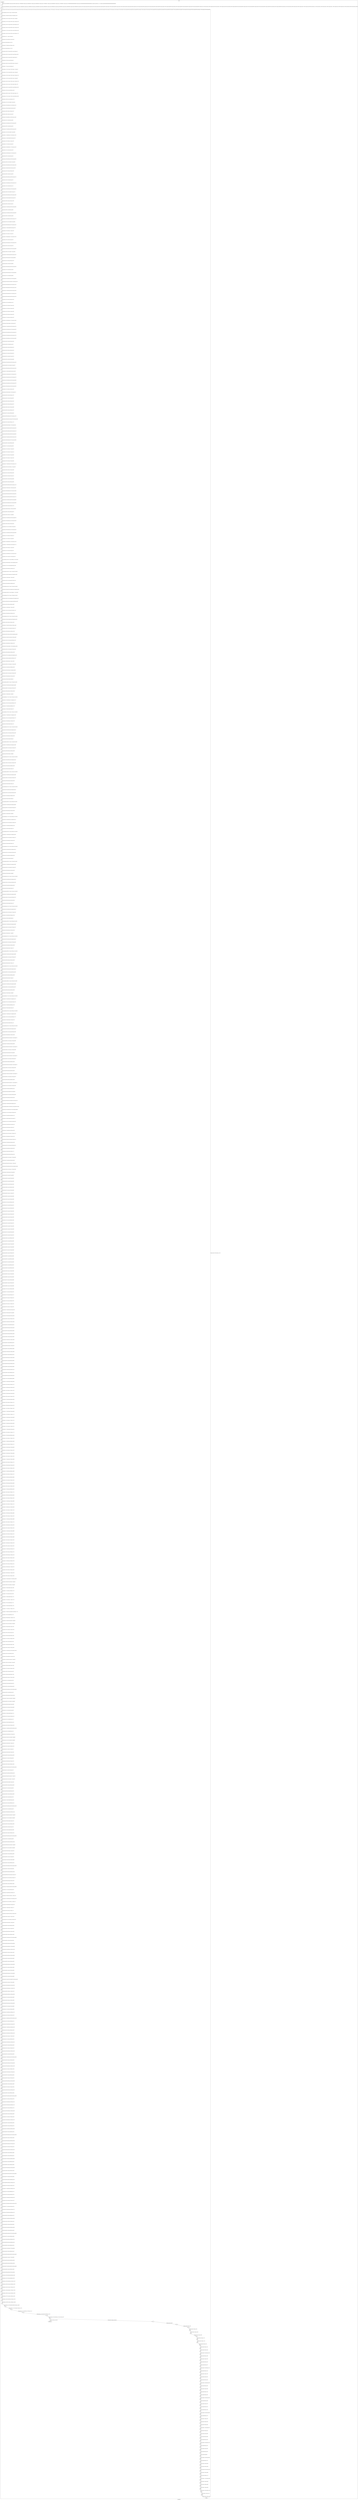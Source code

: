 digraph G {
label="Btor2XCFA";
subgraph cluster_0 {
label="main";
main_init[];
l1[];
l3[];
l4[];
l5[];
l6[];
l7[];
l8[];
l9[];
l10[];
l11[];
l12[];
l13[];
l14[];
l15[];
l16[];
l17[];
l18[];
l19[];
l20[];
l21[];
l22[];
l23[];
l24[];
l25[];
l26[];
l27[];
l28[];
l29[];
l30[];
l31[];
l32[];
l33[];
l34[];
l35[];
l36[];
l37[];
l38[];
l39[];
l40[];
l41[];
l42[];
l43[];
l44[];
l45[];
l46[];
l47[];
l48[];
l49[];
l50[];
l51[];
l52[];
l53[];
l54[];
l55[];
l56[];
l57[];
l58[];
l59[];
l60[];
l61[];
l62[];
l63[];
l64[];
l65[];
l66[];
l67[];
l68[];
l69[];
l70[];
l71[];
l72[];
l73[];
l74[];
l75[];
l76[];
l77[];
l78[];
l79[];
l80[];
l81[];
l82[];
l83[];
l84[];
l85[];
l86[];
l87[];
l88[];
l89[];
l90[];
l91[];
l92[];
l93[];
l94[];
l95[];
l96[];
l97[];
l98[];
l99[];
l100[];
l101[];
l102[];
l103[];
l104[];
l105[];
l106[];
l107[];
l108[];
l109[];
l110[];
l111[];
l112[];
l113[];
l114[];
l115[];
l116[];
l117[];
l118[];
l119[];
l120[];
l121[];
l122[];
l123[];
l124[];
l125[];
l126[];
l127[];
l128[];
l129[];
l130[];
l131[];
l132[];
l133[];
l134[];
l135[];
l136[];
l137[];
l138[];
l139[];
l140[];
l141[];
l142[];
l143[];
l144[];
l145[];
l146[];
l147[];
l148[];
l149[];
l150[];
l151[];
l152[];
l153[];
l154[];
l155[];
l156[];
l157[];
l158[];
l159[];
l160[];
l161[];
l162[];
l163[];
l164[];
l165[];
l166[];
l167[];
l168[];
l169[];
l170[];
l171[];
l172[];
l173[];
l174[];
l175[];
l176[];
l177[];
l178[];
l179[];
l180[];
l181[];
l182[];
l183[];
l184[];
l185[];
l186[];
l187[];
l188[];
l189[];
l190[];
l191[];
l192[];
l193[];
l194[];
l195[];
l196[];
l197[];
l198[];
l199[];
l200[];
l201[];
l202[];
l203[];
l204[];
l205[];
l206[];
l207[];
l208[];
l209[];
l210[];
l211[];
l212[];
l213[];
l214[];
l215[];
l216[];
l217[];
l218[];
l219[];
l220[];
l221[];
l222[];
l223[];
l224[];
l225[];
l226[];
l227[];
l228[];
l229[];
l230[];
l231[];
l232[];
l233[];
l234[];
l235[];
l236[];
l237[];
l238[];
l239[];
l240[];
l241[];
l242[];
l243[];
l244[];
l245[];
l246[];
l247[];
l248[];
l249[];
l250[];
l251[];
l252[];
l253[];
l254[];
l255[];
l256[];
l257[];
l258[];
l259[];
l260[];
l261[];
l262[];
l263[];
l264[];
l265[];
l266[];
l267[];
l268[];
l269[];
l270[];
l271[];
l272[];
l273[];
l274[];
l275[];
l276[];
l277[];
l278[];
l279[];
l280[];
l281[];
l282[];
l283[];
l284[];
l285[];
l286[];
l287[];
l288[];
l289[];
l290[];
l291[];
l292[];
l293[];
l294[];
l295[];
l296[];
l297[];
l298[];
l299[];
l300[];
l301[];
l302[];
l303[];
l304[];
l305[];
l306[];
l307[];
l308[];
l309[];
l310[];
l311[];
l312[];
l313[];
l314[];
l315[];
l316[];
l317[];
l318[];
l319[];
l320[];
l321[];
l322[];
l323[];
l324[];
l325[];
l326[];
l327[];
l328[];
l329[];
l330[];
l331[];
l332[];
l333[];
l334[];
l335[];
l336[];
l337[];
l338[];
l339[];
l340[];
l341[];
l342[];
l343[];
l344[];
l345[];
l346[];
l347[];
l348[];
l349[];
l350[];
l351[];
l352[];
l353[];
l354[];
l355[];
l356[];
l357[];
l358[];
l359[];
l360[];
l361[];
l362[];
l363[];
l364[];
l365[];
l366[];
l367[];
l368[];
l369[];
l370[];
l371[];
l372[];
l373[];
l374[];
l375[];
l376[];
l377[];
l378[];
l379[];
l380[];
l381[];
l382[];
l383[];
l384[];
l385[];
l386[];
l387[];
l388[];
l389[];
l390[];
l391[];
l392[];
l393[];
l394[];
l395[];
l396[];
l397[];
l398[];
l399[];
l400[];
l401[];
l402[];
l403[];
l404[];
l405[];
l406[];
l407[];
l408[];
l409[];
l410[];
l411[];
l412[];
l413[];
l414[];
l415[];
l416[];
l417[];
l418[];
l419[];
l420[];
l421[];
l422[];
l423[];
l424[];
l425[];
l426[];
l427[];
l428[];
l429[];
l430[];
l431[];
l432[];
l433[];
l434[];
l435[];
l436[];
l437[];
l438[];
l439[];
l440[];
l441[];
l442[];
l443[];
l444[];
l445[];
l446[];
l447[];
l448[];
l449[];
l450[];
l451[];
l452[];
l453[];
l454[];
l455[];
l456[];
l457[];
l458[];
l459[];
l460[];
l461[];
l462[];
l463[];
l464[];
l465[];
l466[];
l467[];
l468[];
l469[];
l470[];
l471[];
l472[];
l473[];
l474[];
l475[];
l476[];
l477[];
l478[];
l479[];
l480[];
l481[];
l482[];
l483[];
l484[];
l485[];
l486[];
l487[];
l488[];
l489[];
l490[];
l491[];
l492[];
l493[];
l494[];
l495[];
l496[];
l497[];
l498[];
l499[];
l500[];
l501[];
l502[];
l503[];
l504[];
l505[];
l506[];
l507[];
l508[];
l509[];
l510[];
l511[];
l512[];
l513[];
l514[];
l515[];
l516[];
l517[];
l518[];
l519[];
l520[];
l521[];
l522[];
l523[];
l524[];
l525[];
l526[];
l527[];
l528[];
l529[];
l530[];
l531[];
l532[];
l533[];
l534[];
l535[];
l536[];
l537[];
l538[];
l539[];
l540[];
l541[];
l542[];
l543[];
l544[];
l545[];
l546[];
l547[];
l548[];
l549[];
l550[];
l551[];
l552[];
l553[];
l554[];
l555[];
l556[];
l557[];
l558[];
l559[];
l560[];
l561[];
l562[];
l563[];
l564[];
l565[];
l566[];
l567[];
l568[];
l569[];
l570[];
l571[];
l572[];
l573[];
l574[];
l575[];
l576[];
l577[];
l578[];
l579[];
l580[];
l581[];
l582[];
l583[];
l584[];
l585[];
l586[];
l587[];
l588[];
l589[];
l590[];
l591[];
l592[];
l593[];
l594[];
l595[];
l596[];
l597[];
l598[];
l599[];
l600[];
l601[];
l602[];
l603[];
l604[];
l605[];
l606[];
l607[];
l608[];
l609[];
l610[];
l611[];
l612[];
l613[];
l614[];
l615[];
l616[];
l617[];
l618[];
l619[];
l620[];
l621[];
l622[];
l623[];
l624[];
l625[];
l626[];
l627[];
l628[];
l629[];
l630[];
l631[];
l632[];
l633[];
l634[];
l635[];
l636[];
l637[];
l638[];
l639[];
l640[];
l641[];
l642[];
l643[];
l644[];
l645[];
l646[];
l647[];
l648[];
l649[];
l650[];
l651[];
l652[];
l653[];
l654[];
l655[];
l656[];
l657[];
l658[];
l659[];
l660[];
l661[];
l662[];
l663[];
l664[];
l665[];
l666[];
l667[];
l668[];
l669[];
l670[];
l671[];
l672[];
l673[];
l674[];
l675[];
l676[];
l677[];
l678[];
l679[];
l680[];
l681[];
l682[];
l683[];
l684[];
l685[];
l686[];
l687[];
l688[];
l689[];
l690[];
l691[];
l692[];
l693[];
l694[];
l695[];
l696[];
l697[];
l698[];
l699[];
l700[];
l701[];
l702[];
l703[];
l704[];
l705[];
l706[];
l707[];
l708[];
l709[];
l710[];
l711[];
l712[];
l713[];
l714[];
l715[];
l716[];
l717[];
l718[];
l719[];
l720[];
l721[];
l722[];
l723[];
l724[];
l725[];
l726[];
l727[];
l728[];
l729[];
l730[];
l731[];
l732[];
l733[];
l734[];
l735[];
l736[];
l737[];
l738[];
l739[];
l740[];
l741[];
l742[];
l743[];
l744[];
l745[];
l746[];
l747[];
l748[];
l749[];
l750[];
l751[];
l752[];
l753[];
l754[];
l755[];
l756[];
l757[];
l758[];
l759[];
l760[];
l761[];
l762[];
l763[];
l764[];
l765[];
l766[];
l767[];
l768[];
l769[];
l770[];
l771[];
l772[];
l773[];
l774[];
l775[];
l776[];
main_error[];
l777[];
l778[];
l779[];
l780[];
l781[];
l782[];
l783[];
l784[];
l785[];
l786[];
l787[];
l788[];
l789[];
l790[];
l791[];
l792[];
l793[];
l794[];
l795[];
l796[];
l797[];
l798[];
l799[];
l800[];
l801[];
l802[];
l803[];
l804[];
l805[];
l806[];
l807[];
l808[];
l809[];
l810[];
l811[];
l812[];
l813[];
l814[];
l815[];
l816[];
l817[];
l818[];
l819[];
l820[];
l821[];
l822[];
l823[];
l824[];
l825[];
l826[];
l827[];
l828[];
l829[];
l830[];
l831[];
l832[];
l833[];
l834[];
l835[];
l836[];
main_init -> l1 [label="[(assign const_5 #b00000000),(assign const_26 #b0),(assign const_127 #b00000000),(assign const_133 #b00000101),(assign const_135 #b00000100),(assign const_137 #b00000011),(assign const_139 #b00000010),(assign const_141 #b00000001),(assign const_151 #b000000000000000000000000),(assign const_153 #b00000000000000000000000000000001),(assign const_166 #b11111111),(assign const_608 #b00000000000000000000000000000000)] "];
l3 -> l4 [label="[(havoc input_132),(havoc input_134),(havoc input_136),(havoc input_138),(havoc input_140),(havoc input_142),(havoc input_150),(havoc input_156),(havoc input_162),(havoc input_165),(havoc input_170),(havoc input_174),(havoc input_178),(havoc input_190),(havoc input_194),(havoc input_199),(havoc input_203),(havoc input_209),(havoc input_213),(havoc input_218),(havoc input_222),(havoc input_228),(havoc input_232),(havoc input_237),(havoc input_241),(havoc input_247),(havoc input_251),(havoc input_256),(havoc input_260),(havoc input_266),(havoc input_270),(havoc input_275),(havoc input_279),(havoc input_285),(havoc input_289),(havoc input_294),(havoc input_298),(havoc input_337),(havoc input_395),(havoc input_397),(havoc input_402),(havoc input_404),(havoc input_409),(havoc input_411),(havoc input_415),(havoc input_418)] "];
l4 -> l5 [label="[(assign comparison_128 (ite (= const_127 state_6) #b1 #b0))] "];
l5 -> l6 [label="[(assign binary_129 (bvand (bvnot state_125) comparison_128))] "];
l6 -> l7 [label="[(assign ternary_143 (ite (= input_142 #b1) const_127 state_8))] "];
l7 -> l8 [label="[(assign ternary_144 (ite (= input_140 #b1) const_141 ternary_143))] "];
l8 -> l9 [label="[(assign ternary_145 (ite (= input_138 #b1) const_139 ternary_144))] "];
l9 -> l10 [label="[(assign ternary_146 (ite (= input_136 #b1) const_137 ternary_145))] "];
l10 -> l11 [label="[(assign ternary_147 (ite (= input_134 #b1) const_135 ternary_146))] "];
l11 -> l12 [label="[(assign ternary_148 (ite (= input_132 #b1) const_133 ternary_147))] "];
l12 -> l13 [label="[(assign binary_152 (++ const_151 state_10))] "];
l13 -> l14 [label="[(assign binary_154 (bvsub binary_152 const_153))] "];
l14 -> l15 [label="[(assign slice_155 (extract binary_154 0 8))] "];
l15 -> l16 [label="[(assign binary_157 (bvadd const_153 binary_152))] "];
l16 -> l17 [label="[(assign slice_158 (extract binary_157 0 8))] "];
l17 -> l18 [label="[(assign ternary_159 (ite (= input_156 #b1) slice_158 state_10))] "];
l18 -> l19 [label="[(assign ternary_160 (ite (= input_150 #b1) slice_155 ternary_159))] "];
l19 -> l20 [label="[(assign ternary_163 (ite (= input_162 #b1) state_8 state_12))] "];
l20 -> l21 [label="[(assign binary_167 (bvxor const_166 state_22))] "];
l21 -> l22 [label="[(assign ternary_168 (ite (= input_165 #b1) binary_167 state_14))] "];
l22 -> l23 [label="[(assign binary_171 (bvxor const_166 state_24))] "];
l23 -> l24 [label="[(assign ternary_172 (ite (= input_170 #b1) binary_171 state_16))] "];
l24 -> l25 [label="[(assign ternary_175 (ite (= input_165 #b1) const_141 state_18))] "];
l25 -> l26 [label="[(assign ternary_176 (ite (= input_174 #b1) const_127 ternary_175))] "];
l26 -> l27 [label="[(assign ternary_179 (ite (= input_150 #b1) const_141 state_20))] "];
l27 -> l28 [label="[(assign ternary_180 (ite (= input_178 #b1) const_127 ternary_179))] "];
l28 -> l29 [label="[(assign ternary_182 (ite (= input_178 #b1) state_12 binary_167))] "];
l29 -> l30 [label="[(assign ternary_183 (ite (= input_165 #b1) const_166 ternary_182))] "];
l30 -> l31 [label="[(assign binary_184 (bvxor const_166 ternary_183))] "];
l31 -> l32 [label="[(assign ternary_186 (ite (= input_174 #b1) state_14 binary_171))] "];
l32 -> l33 [label="[(assign ternary_187 (ite (= input_170 #b1) const_166 ternary_186))] "];
l33 -> l34 [label="[(assign binary_188 (bvxor const_166 ternary_187))] "];
l34 -> l35 [label="[(assign binary_191 (bvor (bvnot state_27) input_190))] "];
l35 -> l36 [label="[(assign binary_192 (bvand binary_191 (bvnot input_142)))] "];
l36 -> l37 [label="[(assign binary_195 (bvand state_29 (bvnot input_194)))] "];
l37 -> l38 [label="[(assign binary_196 (bvor binary_195 input_142))] "];
l38 -> l39 [label="[(assign binary_198 (bvor state_31 input_194))] "];
l39 -> l40 [label="[(assign binary_200 (bvand binary_198 (bvnot input_199)))] "];
l40 -> l41 [label="[(assign binary_202 (bvor state_33 input_199))] "];
l41 -> l42 [label="[(assign binary_204 (bvand binary_202 (bvnot input_203)))] "];
l42 -> l43 [label="[(assign binary_206 (bvor state_35 input_203))] "];
l43 -> l44 [label="[(assign binary_207 (bvand binary_206 (bvnot input_190)))] "];
l44 -> l45 [label="[(assign binary_210 (bvor (bvnot state_37) input_209))] "];
l45 -> l46 [label="[(assign binary_211 (bvand binary_210 (bvnot input_140)))] "];
l46 -> l47 [label="[(assign binary_214 (bvand state_39 (bvnot input_213)))] "];
l47 -> l48 [label="[(assign binary_215 (bvor binary_214 input_140))] "];
l48 -> l49 [label="[(assign binary_217 (bvor state_41 input_213))] "];
l49 -> l50 [label="[(assign binary_219 (bvand binary_217 (bvnot input_218)))] "];
l50 -> l51 [label="[(assign binary_221 (bvor state_43 input_218))] "];
l51 -> l52 [label="[(assign binary_223 (bvand binary_221 (bvnot input_222)))] "];
l52 -> l53 [label="[(assign binary_225 (bvor state_45 input_222))] "];
l53 -> l54 [label="[(assign binary_226 (bvand binary_225 (bvnot input_209)))] "];
l54 -> l55 [label="[(assign binary_229 (bvor (bvnot state_47) input_228))] "];
l55 -> l56 [label="[(assign binary_230 (bvand binary_229 (bvnot input_138)))] "];
l56 -> l57 [label="[(assign binary_233 (bvand state_49 (bvnot input_232)))] "];
l57 -> l58 [label="[(assign binary_234 (bvor binary_233 input_138))] "];
l58 -> l59 [label="[(assign binary_236 (bvor state_51 input_232))] "];
l59 -> l60 [label="[(assign binary_238 (bvand binary_236 (bvnot input_237)))] "];
l60 -> l61 [label="[(assign binary_240 (bvor state_53 input_237))] "];
l61 -> l62 [label="[(assign binary_242 (bvand binary_240 (bvnot input_241)))] "];
l62 -> l63 [label="[(assign binary_244 (bvor state_55 input_241))] "];
l63 -> l64 [label="[(assign binary_245 (bvand binary_244 (bvnot input_228)))] "];
l64 -> l65 [label="[(assign binary_248 (bvor (bvnot state_57) input_247))] "];
l65 -> l66 [label="[(assign binary_249 (bvand binary_248 (bvnot input_136)))] "];
l66 -> l67 [label="[(assign binary_252 (bvand state_59 (bvnot input_251)))] "];
l67 -> l68 [label="[(assign binary_253 (bvor binary_252 input_136))] "];
l68 -> l69 [label="[(assign binary_255 (bvor state_61 input_251))] "];
l69 -> l70 [label="[(assign binary_257 (bvand binary_255 (bvnot input_256)))] "];
l70 -> l71 [label="[(assign binary_259 (bvor state_63 input_256))] "];
l71 -> l72 [label="[(assign binary_261 (bvand binary_259 (bvnot input_260)))] "];
l72 -> l73 [label="[(assign binary_263 (bvor state_65 input_260))] "];
l73 -> l74 [label="[(assign binary_264 (bvand binary_263 (bvnot input_247)))] "];
l74 -> l75 [label="[(assign binary_267 (bvor (bvnot state_67) input_266))] "];
l75 -> l76 [label="[(assign binary_268 (bvand binary_267 (bvnot input_134)))] "];
l76 -> l77 [label="[(assign binary_271 (bvand state_69 (bvnot input_270)))] "];
l77 -> l78 [label="[(assign binary_272 (bvor binary_271 input_134))] "];
l78 -> l79 [label="[(assign binary_274 (bvor state_71 input_270))] "];
l79 -> l80 [label="[(assign binary_276 (bvand binary_274 (bvnot input_275)))] "];
l80 -> l81 [label="[(assign binary_278 (bvor state_73 input_275))] "];
l81 -> l82 [label="[(assign binary_280 (bvand binary_278 (bvnot input_279)))] "];
l82 -> l83 [label="[(assign binary_282 (bvor state_75 input_279))] "];
l83 -> l84 [label="[(assign binary_283 (bvand binary_282 (bvnot input_266)))] "];
l84 -> l85 [label="[(assign binary_286 (bvor (bvnot state_77) input_285))] "];
l85 -> l86 [label="[(assign binary_287 (bvand binary_286 (bvnot input_132)))] "];
l86 -> l87 [label="[(assign binary_290 (bvand state_79 (bvnot input_289)))] "];
l87 -> l88 [label="[(assign binary_291 (bvor binary_290 input_132))] "];
l88 -> l89 [label="[(assign binary_293 (bvor state_81 input_289))] "];
l89 -> l90 [label="[(assign binary_295 (bvand binary_293 (bvnot input_294)))] "];
l90 -> l91 [label="[(assign binary_297 (bvor state_83 input_294))] "];
l91 -> l92 [label="[(assign binary_299 (bvand binary_297 (bvnot input_298)))] "];
l92 -> l93 [label="[(assign binary_301 (bvor state_85 input_298))] "];
l93 -> l94 [label="[(assign binary_302 (bvand binary_301 (bvnot input_285)))] "];
l94 -> l95 [label="[(assign binary_304 (bvand (bvnot state_87) (bvnot input_142)))] "];
l95 -> l96 [label="[(assign binary_305 (bvand binary_304 (bvnot input_140)))] "];
l96 -> l97 [label="[(assign binary_306 (bvand binary_305 (bvnot input_138)))] "];
l97 -> l98 [label="[(assign binary_307 (bvand binary_306 (bvnot input_136)))] "];
l98 -> l99 [label="[(assign binary_308 (bvand binary_307 (bvnot input_134)))] "];
l99 -> l100 [label="[(assign binary_309 (bvand binary_308 (bvnot input_132)))] "];
l100 -> l101 [label="[(assign binary_310 (bvor binary_309 input_162))] "];
l101 -> l102 [label="[(assign binary_312 (bvor state_89 input_142))] "];
l102 -> l103 [label="[(assign binary_313 (bvor binary_312 input_140))] "];
l103 -> l104 [label="[(assign binary_314 (bvor binary_313 input_138))] "];
l104 -> l105 [label="[(assign binary_315 (bvor binary_314 input_136))] "];
l105 -> l106 [label="[(assign binary_316 (bvor binary_315 input_134))] "];
l106 -> l107 [label="[(assign binary_317 (bvor binary_316 input_132))] "];
l107 -> l108 [label="[(assign binary_318 (bvand binary_317 (bvnot input_156)))] "];
l108 -> l109 [label="[(assign binary_320 (bvand state_91 (bvnot input_194)))] "];
l109 -> l110 [label="[(assign binary_321 (bvand binary_320 (bvnot input_213)))] "];
l110 -> l111 [label="[(assign binary_322 (bvand binary_321 (bvnot input_232)))] "];
l111 -> l112 [label="[(assign binary_323 (bvand binary_322 (bvnot input_251)))] "];
l112 -> l113 [label="[(assign binary_324 (bvand binary_323 (bvnot input_270)))] "];
l113 -> l114 [label="[(assign binary_325 (bvand binary_324 (bvnot input_289)))] "];
l114 -> l115 [label="[(assign binary_326 (bvor binary_325 input_156))] "];
l115 -> l116 [label="[(assign binary_328 (bvor state_93 input_194))] "];
l116 -> l117 [label="[(assign binary_329 (bvor binary_328 input_213))] "];
l117 -> l118 [label="[(assign binary_330 (bvor binary_329 input_232))] "];
l118 -> l119 [label="[(assign binary_331 (bvor binary_330 input_251))] "];
l119 -> l120 [label="[(assign binary_332 (bvor binary_331 input_270))] "];
l120 -> l121 [label="[(assign binary_333 (bvor binary_332 input_289))] "];
l121 -> l122 [label="[(assign binary_334 (bvand binary_333 (bvnot input_162)))] "];
l122 -> l123 [label="[(assign binary_338 (bvor (bvnot state_97) input_337))] "];
l123 -> l124 [label="[(assign binary_339 (bvand binary_338 (bvnot input_162)))] "];
l124 -> l125 [label="[(assign binary_341 (bvand state_99 (bvnot input_199)))] "];
l125 -> l126 [label="[(assign binary_342 (bvand binary_341 (bvnot input_218)))] "];
l126 -> l127 [label="[(assign binary_343 (bvand binary_342 (bvnot input_237)))] "];
l127 -> l128 [label="[(assign binary_344 (bvand binary_343 (bvnot input_256)))] "];
l128 -> l129 [label="[(assign binary_345 (bvand binary_344 (bvnot input_275)))] "];
l129 -> l130 [label="[(assign binary_346 (bvand binary_345 (bvnot input_294)))] "];
l130 -> l131 [label="[(assign binary_347 (bvor binary_346 input_162))] "];
l131 -> l132 [label="[(assign binary_349 (bvand state_101 (bvnot input_337)))] "];
l132 -> l133 [label="[(assign binary_350 (bvor binary_349 input_178))] "];
l133 -> l134 [label="[(assign binary_352 (bvor state_103 input_199))] "];
l134 -> l135 [label="[(assign binary_353 (bvor binary_352 input_218))] "];
l135 -> l136 [label="[(assign binary_354 (bvor binary_353 input_237))] "];
l136 -> l137 [label="[(assign binary_355 (bvor binary_354 input_256))] "];
l137 -> l138 [label="[(assign binary_356 (bvor binary_355 input_275))] "];
l138 -> l139 [label="[(assign binary_357 (bvor binary_356 input_294))] "];
l139 -> l140 [label="[(assign binary_358 (bvand binary_357 (bvnot input_178)))] "];
l140 -> l141 [label="[(assign binary_360 (bvand (bvnot state_105) (bvnot input_165)))] "];
l141 -> l142 [label="[(assign binary_361 (bvor binary_360 input_174))] "];
l142 -> l143 [label="[(assign binary_363 (bvand state_107 (bvnot input_203)))] "];
l143 -> l144 [label="[(assign binary_364 (bvand binary_363 (bvnot input_222)))] "];
l144 -> l145 [label="[(assign binary_365 (bvand binary_364 (bvnot input_241)))] "];
l145 -> l146 [label="[(assign binary_366 (bvand binary_365 (bvnot input_260)))] "];
l146 -> l147 [label="[(assign binary_367 (bvand binary_366 (bvnot input_279)))] "];
l147 -> l148 [label="[(assign binary_368 (bvand binary_367 (bvnot input_298)))] "];
l148 -> l149 [label="[(assign binary_369 (bvor binary_368 input_165))] "];
l149 -> l150 [label="[(assign binary_371 (bvor state_109 input_203))] "];
l150 -> l151 [label="[(assign binary_372 (bvor binary_371 input_222))] "];
l151 -> l152 [label="[(assign binary_373 (bvor binary_372 input_241))] "];
l152 -> l153 [label="[(assign binary_374 (bvor binary_373 input_260))] "];
l153 -> l154 [label="[(assign binary_375 (bvor binary_374 input_279))] "];
l154 -> l155 [label="[(assign binary_376 (bvor binary_375 input_298))] "];
l155 -> l156 [label="[(assign binary_377 (bvand binary_376 (bvnot input_174)))] "];
l156 -> l157 [label="[(assign binary_379 (bvor (bvnot state_111) input_190))] "];
l157 -> l158 [label="[(assign binary_380 (bvor binary_379 input_209))] "];
l158 -> l159 [label="[(assign binary_381 (bvor binary_380 input_228))] "];
l159 -> l160 [label="[(assign binary_382 (bvor binary_381 input_247))] "];
l160 -> l161 [label="[(assign binary_383 (bvor binary_382 input_266))] "];
l161 -> l162 [label="[(assign binary_384 (bvor binary_383 input_285))] "];
l162 -> l163 [label="[(assign binary_385 (bvand binary_384 (bvnot input_170)))] "];
l163 -> l164 [label="[(assign binary_387 (bvand state_113 (bvnot input_190)))] "];
l164 -> l165 [label="[(assign binary_388 (bvand binary_387 (bvnot input_209)))] "];
l165 -> l166 [label="[(assign binary_389 (bvand binary_388 (bvnot input_228)))] "];
l166 -> l167 [label="[(assign binary_390 (bvand binary_389 (bvnot input_247)))] "];
l167 -> l168 [label="[(assign binary_391 (bvand binary_390 (bvnot input_266)))] "];
l168 -> l169 [label="[(assign binary_392 (bvand binary_391 (bvnot input_285)))] "];
l169 -> l170 [label="[(assign binary_393 (bvor binary_392 input_170))] "];
l170 -> l171 [label="[(assign binary_396 (bvand state_115 (bvnot input_395)))] "];
l171 -> l172 [label="[(assign binary_398 (bvor binary_396 input_397))] "];
l172 -> l173 [label="[(assign binary_400 (bvor state_117 input_395))] "];
l173 -> l174 [label="[(assign binary_401 (bvand binary_400 (bvnot input_397)))] "];
l174 -> l175 [label="[(assign binary_403 (bvand binary_401 (bvnot input_402)))] "];
l175 -> l176 [label="[(assign binary_405 (bvor binary_403 input_404))] "];
l176 -> l177 [label="[(assign binary_407 (bvor (bvnot state_119) input_402))] "];
l177 -> l178 [label="[(assign binary_408 (bvand binary_407 (bvnot input_404)))] "];
l178 -> l179 [label="[(assign binary_410 (bvand binary_408 (bvnot input_409)))] "];
l179 -> l180 [label="[(assign binary_412 (bvor binary_410 input_411))] "];
l180 -> l181 [label="[(assign binary_414 (bvor state_121 input_409))] "];
l181 -> l182 [label="[(assign binary_416 (bvand binary_414 (bvnot input_415)))] "];
l182 -> l183 [label="[(assign binary_417 (bvand binary_416 (bvnot input_411)))] "];
l183 -> l184 [label="[(assign binary_419 (bvor binary_417 input_418))] "];
l184 -> l185 [label="[(assign binary_421 (bvor state_123 input_415))] "];
l185 -> l186 [label="[(assign binary_422 (bvand binary_421 (bvnot input_418)))] "];
l186 -> l187 [label="[(assign binary_424 (bvor state_101 (bvnot input_337)))] "];
l187 -> l188 [label="[(assign comparison_425 (ite (= const_166 binary_167) #b1 #b0))] "];
l188 -> l189 [label="[(assign binary_426 (bvand state_115 (bvnot comparison_425)))] "];
l189 -> l190 [label="[(assign binary_427 (bvor (bvnot input_395) binary_426))] "];
l190 -> l191 [label="[(assign binary_428 (bvand binary_424 binary_427))] "];
l191 -> l192 [label="[(assign comparison_429 (ite (= const_141 state_20) #b1 #b0))] "];
l192 -> l193 [label="[(assign binary_430 (bvand comparison_425 comparison_429))] "];
l193 -> l194 [label="[(assign binary_431 (bvand state_117 binary_430))] "];
l194 -> l195 [label="[(assign binary_432 (bvor (bvnot input_397) binary_431))] "];
l195 -> l196 [label="[(assign binary_433 (bvand binary_428 binary_432))] "];
l196 -> l197 [label="[(assign comparison_434 (ite (= const_127 state_18) #b1 #b0))] "];
l197 -> l198 [label="[(assign binary_435 (bvand (bvnot comparison_425) comparison_434))] "];
l198 -> l199 [label="[(assign comparison_436 (ite (= const_166 binary_171) #b1 #b0))] "];
l199 -> l200 [label="[(assign comparison_437 (ite (= const_127 state_20) #b1 #b0))] "];
l200 -> l201 [label="[(assign binary_438 (bvor (bvnot comparison_425) comparison_437))] "];
l201 -> l202 [label="[(assign binary_439 (bvand (bvnot comparison_436) binary_438))] "];
l202 -> l203 [label="[(assign binary_440 (bvor binary_435 binary_439))] "];
l203 -> l204 [label="[(assign binary_441 (bvand state_117 binary_440))] "];
l204 -> l205 [label="[(assign binary_442 (bvor (bvnot input_402) binary_441))] "];
l205 -> l206 [label="[(assign binary_443 (bvand binary_433 binary_442))] "];
l206 -> l207 [label="[(assign comparison_444 (ite (= const_141 state_18) #b1 #b0))] "];
l207 -> l208 [label="[(assign binary_445 (bvand comparison_436 comparison_444))] "];
l208 -> l209 [label="[(assign binary_446 (bvor binary_430 binary_445))] "];
l209 -> l210 [label="[(assign binary_447 (bvand (bvnot state_119) binary_446))] "];
l210 -> l211 [label="[(assign binary_448 (bvor (bvnot input_404) binary_447))] "];
l211 -> l212 [label="[(assign binary_449 (bvand binary_443 binary_448))] "];
l212 -> l213 [label="[(assign binary_450 (bvor binary_435 (bvnot comparison_436)))] "];
l213 -> l214 [label="[(assign binary_451 (bvand (bvnot state_119) binary_450))] "];
l214 -> l215 [label="[(assign binary_452 (bvor (bvnot input_409) binary_451))] "];
l215 -> l216 [label="[(assign binary_453 (bvand binary_449 binary_452))] "];
l216 -> l217 [label="[(assign binary_454 (bvand state_121 (bvnot comparison_436)))] "];
l217 -> l218 [label="[(assign binary_455 (bvor (bvnot input_415) binary_454))] "];
l218 -> l219 [label="[(assign binary_456 (bvand binary_453 binary_455))] "];
l219 -> l220 [label="[(assign binary_457 (bvor comparison_425 comparison_444))] "];
l220 -> l221 [label="[(assign binary_458 (bvand comparison_436 binary_457))] "];
l221 -> l222 [label="[(assign binary_459 (bvand state_121 binary_458))] "];
l222 -> l223 [label="[(assign binary_460 (bvor (bvnot input_411) binary_459))] "];
l223 -> l224 [label="[(assign binary_461 (bvand binary_456 binary_460))] "];
l224 -> l225 [label="[(assign binary_462 (bvand state_123 comparison_436))] "];
l225 -> l226 [label="[(assign binary_463 (bvor (bvnot input_418) binary_462))] "];
l226 -> l227 [label="[(assign binary_464 (bvand binary_461 binary_463))] "];
l227 -> l228 [label="[(assign binary_465 (bvand state_29 state_91))] "];
l228 -> l229 [label="[(assign comparison_466 (ite (= const_127 state_8) #b1 #b0))] "];
l229 -> l230 [label="[(assign binary_467 (bvand binary_465 comparison_466))] "];
l230 -> l231 [label="[(assign binary_468 (bvor (bvnot input_194) binary_467))] "];
l231 -> l232 [label="[(assign binary_469 (bvand binary_464 binary_468))] "];
l232 -> l233 [label="[(assign binary_470 (bvand state_31 state_99))] "];
l233 -> l234 [label="[(assign comparison_471 (ite (= const_127 state_12) #b1 #b0))] "];
l234 -> l235 [label="[(assign binary_472 (bvand binary_470 comparison_471))] "];
l235 -> l236 [label="[(assign binary_473 (bvor (bvnot input_199) binary_472))] "];
l236 -> l237 [label="[(assign binary_474 (bvand binary_469 binary_473))] "];
l237 -> l238 [label="[(assign binary_475 (bvand state_33 state_107))] "];
l238 -> l239 [label="[(assign comparison_476 (ite (= const_127 state_14) #b1 #b0))] "];
l239 -> l240 [label="[(assign binary_477 (bvand binary_475 comparison_476))] "];
l240 -> l241 [label="[(assign binary_478 (bvor (bvnot input_203) binary_477))] "];
l241 -> l242 [label="[(assign binary_479 (bvand binary_474 binary_478))] "];
l242 -> l243 [label="[(assign binary_480 (bvand state_35 state_113))] "];
l243 -> l244 [label="[(assign comparison_481 (ite (= const_127 state_16) #b1 #b0))] "];
l244 -> l245 [label="[(assign binary_482 (bvand binary_480 comparison_481))] "];
l245 -> l246 [label="[(assign binary_483 (bvor (bvnot input_190) binary_482))] "];
l246 -> l247 [label="[(assign binary_484 (bvand binary_479 binary_483))] "];
l247 -> l248 [label="[(assign binary_485 (bvand state_39 state_91))] "];
l248 -> l249 [label="[(assign comparison_486 (ite (= const_141 state_8) #b1 #b0))] "];
l249 -> l250 [label="[(assign binary_487 (bvand binary_485 comparison_486))] "];
l250 -> l251 [label="[(assign binary_488 (bvor (bvnot input_213) binary_487))] "];
l251 -> l252 [label="[(assign binary_489 (bvand binary_484 binary_488))] "];
l252 -> l253 [label="[(assign binary_490 (bvand state_41 state_99))] "];
l253 -> l254 [label="[(assign comparison_491 (ite (= const_141 state_12) #b1 #b0))] "];
l254 -> l255 [label="[(assign binary_492 (bvand binary_490 comparison_491))] "];
l255 -> l256 [label="[(assign binary_493 (bvor (bvnot input_218) binary_492))] "];
l256 -> l257 [label="[(assign binary_494 (bvand binary_489 binary_493))] "];
l257 -> l258 [label="[(assign binary_495 (bvand state_43 state_107))] "];
l258 -> l259 [label="[(assign comparison_496 (ite (= const_141 state_14) #b1 #b0))] "];
l259 -> l260 [label="[(assign binary_497 (bvand binary_495 comparison_496))] "];
l260 -> l261 [label="[(assign binary_498 (bvor (bvnot input_222) binary_497))] "];
l261 -> l262 [label="[(assign binary_499 (bvand binary_494 binary_498))] "];
l262 -> l263 [label="[(assign binary_500 (bvand state_45 state_113))] "];
l263 -> l264 [label="[(assign comparison_501 (ite (= const_141 state_16) #b1 #b0))] "];
l264 -> l265 [label="[(assign binary_502 (bvand binary_500 comparison_501))] "];
l265 -> l266 [label="[(assign binary_503 (bvor (bvnot input_209) binary_502))] "];
l266 -> l267 [label="[(assign binary_504 (bvand binary_499 binary_503))] "];
l267 -> l268 [label="[(assign binary_505 (bvand state_49 state_91))] "];
l268 -> l269 [label="[(assign comparison_506 (ite (= const_139 state_8) #b1 #b0))] "];
l269 -> l270 [label="[(assign binary_507 (bvand binary_505 comparison_506))] "];
l270 -> l271 [label="[(assign binary_508 (bvor (bvnot input_232) binary_507))] "];
l271 -> l272 [label="[(assign binary_509 (bvand binary_504 binary_508))] "];
l272 -> l273 [label="[(assign binary_510 (bvand state_51 state_99))] "];
l273 -> l274 [label="[(assign comparison_511 (ite (= const_139 state_12) #b1 #b0))] "];
l274 -> l275 [label="[(assign binary_512 (bvand binary_510 comparison_511))] "];
l275 -> l276 [label="[(assign binary_513 (bvor (bvnot input_237) binary_512))] "];
l276 -> l277 [label="[(assign binary_514 (bvand binary_509 binary_513))] "];
l277 -> l278 [label="[(assign binary_515 (bvand state_53 state_107))] "];
l278 -> l279 [label="[(assign comparison_516 (ite (= const_139 state_14) #b1 #b0))] "];
l279 -> l280 [label="[(assign binary_517 (bvand binary_515 comparison_516))] "];
l280 -> l281 [label="[(assign binary_518 (bvor (bvnot input_241) binary_517))] "];
l281 -> l282 [label="[(assign binary_519 (bvand binary_514 binary_518))] "];
l282 -> l283 [label="[(assign binary_520 (bvand state_55 state_113))] "];
l283 -> l284 [label="[(assign comparison_521 (ite (= const_139 state_16) #b1 #b0))] "];
l284 -> l285 [label="[(assign binary_522 (bvand binary_520 comparison_521))] "];
l285 -> l286 [label="[(assign binary_523 (bvor (bvnot input_228) binary_522))] "];
l286 -> l287 [label="[(assign binary_524 (bvand binary_519 binary_523))] "];
l287 -> l288 [label="[(assign binary_525 (bvand state_59 state_91))] "];
l288 -> l289 [label="[(assign comparison_526 (ite (= const_137 state_8) #b1 #b0))] "];
l289 -> l290 [label="[(assign binary_527 (bvand binary_525 comparison_526))] "];
l290 -> l291 [label="[(assign binary_528 (bvor (bvnot input_251) binary_527))] "];
l291 -> l292 [label="[(assign binary_529 (bvand binary_524 binary_528))] "];
l292 -> l293 [label="[(assign binary_530 (bvand state_61 state_99))] "];
l293 -> l294 [label="[(assign comparison_531 (ite (= const_137 state_12) #b1 #b0))] "];
l294 -> l295 [label="[(assign binary_532 (bvand binary_530 comparison_531))] "];
l295 -> l296 [label="[(assign binary_533 (bvor (bvnot input_256) binary_532))] "];
l296 -> l297 [label="[(assign binary_534 (bvand binary_529 binary_533))] "];
l297 -> l298 [label="[(assign binary_535 (bvand state_63 state_107))] "];
l298 -> l299 [label="[(assign comparison_536 (ite (= const_137 state_14) #b1 #b0))] "];
l299 -> l300 [label="[(assign binary_537 (bvand binary_535 comparison_536))] "];
l300 -> l301 [label="[(assign binary_538 (bvor (bvnot input_260) binary_537))] "];
l301 -> l302 [label="[(assign binary_539 (bvand binary_534 binary_538))] "];
l302 -> l303 [label="[(assign binary_540 (bvand state_65 state_113))] "];
l303 -> l304 [label="[(assign comparison_541 (ite (= const_137 state_16) #b1 #b0))] "];
l304 -> l305 [label="[(assign binary_542 (bvand binary_540 comparison_541))] "];
l305 -> l306 [label="[(assign binary_543 (bvor (bvnot input_247) binary_542))] "];
l306 -> l307 [label="[(assign binary_544 (bvand binary_539 binary_543))] "];
l307 -> l308 [label="[(assign binary_545 (bvand state_69 state_91))] "];
l308 -> l309 [label="[(assign comparison_546 (ite (= const_135 state_8) #b1 #b0))] "];
l309 -> l310 [label="[(assign binary_547 (bvand binary_545 comparison_546))] "];
l310 -> l311 [label="[(assign binary_548 (bvor (bvnot input_270) binary_547))] "];
l311 -> l312 [label="[(assign binary_549 (bvand binary_544 binary_548))] "];
l312 -> l313 [label="[(assign binary_550 (bvand state_71 state_99))] "];
l313 -> l314 [label="[(assign comparison_551 (ite (= const_135 state_12) #b1 #b0))] "];
l314 -> l315 [label="[(assign binary_552 (bvand binary_550 comparison_551))] "];
l315 -> l316 [label="[(assign binary_553 (bvor (bvnot input_275) binary_552))] "];
l316 -> l317 [label="[(assign binary_554 (bvand binary_549 binary_553))] "];
l317 -> l318 [label="[(assign binary_555 (bvand state_73 state_107))] "];
l318 -> l319 [label="[(assign comparison_556 (ite (= const_135 state_14) #b1 #b0))] "];
l319 -> l320 [label="[(assign binary_557 (bvand binary_555 comparison_556))] "];
l320 -> l321 [label="[(assign binary_558 (bvor (bvnot input_279) binary_557))] "];
l321 -> l322 [label="[(assign binary_559 (bvand binary_554 binary_558))] "];
l322 -> l323 [label="[(assign binary_560 (bvand state_75 state_113))] "];
l323 -> l324 [label="[(assign comparison_561 (ite (= const_135 state_16) #b1 #b0))] "];
l324 -> l325 [label="[(assign binary_562 (bvand binary_560 comparison_561))] "];
l325 -> l326 [label="[(assign binary_563 (bvor (bvnot input_266) binary_562))] "];
l326 -> l327 [label="[(assign binary_564 (bvand binary_559 binary_563))] "];
l327 -> l328 [label="[(assign binary_565 (bvand state_79 state_91))] "];
l328 -> l329 [label="[(assign comparison_566 (ite (= const_133 state_8) #b1 #b0))] "];
l329 -> l330 [label="[(assign binary_567 (bvand binary_565 comparison_566))] "];
l330 -> l331 [label="[(assign binary_568 (bvor (bvnot input_289) binary_567))] "];
l331 -> l332 [label="[(assign binary_569 (bvand binary_564 binary_568))] "];
l332 -> l333 [label="[(assign binary_570 (bvand state_81 state_99))] "];
l333 -> l334 [label="[(assign comparison_571 (ite (= const_133 state_12) #b1 #b0))] "];
l334 -> l335 [label="[(assign binary_572 (bvand binary_570 comparison_571))] "];
l335 -> l336 [label="[(assign binary_573 (bvor (bvnot input_294) binary_572))] "];
l336 -> l337 [label="[(assign binary_574 (bvand binary_569 binary_573))] "];
l337 -> l338 [label="[(assign binary_575 (bvand state_83 state_107))] "];
l338 -> l339 [label="[(assign comparison_576 (ite (= const_133 state_14) #b1 #b0))] "];
l339 -> l340 [label="[(assign binary_577 (bvand binary_575 comparison_576))] "];
l340 -> l341 [label="[(assign binary_578 (bvor (bvnot input_298) binary_577))] "];
l341 -> l342 [label="[(assign binary_579 (bvand binary_574 binary_578))] "];
l342 -> l343 [label="[(assign binary_580 (bvand state_85 state_113))] "];
l343 -> l344 [label="[(assign comparison_581 (ite (= const_133 state_16) #b1 #b0))] "];
l344 -> l345 [label="[(assign binary_582 (bvand binary_580 comparison_581))] "];
l345 -> l346 [label="[(assign binary_583 (bvor (bvnot input_285) binary_582))] "];
l346 -> l347 [label="[(assign binary_584 (bvand binary_579 binary_583))] "];
l347 -> l348 [label="[(assign binary_585 (bvand (bvnot state_27) (bvnot state_87)))] "];
l348 -> l349 [label="[(assign binary_586 (bvor (bvnot input_142) binary_585))] "];
l349 -> l350 [label="[(assign binary_587 (bvand binary_584 binary_586))] "];
l350 -> l351 [label="[(assign binary_588 (bvand (bvnot state_37) (bvnot state_87)))] "];
l351 -> l352 [label="[(assign binary_589 (bvor (bvnot input_140) binary_588))] "];
l352 -> l353 [label="[(assign binary_590 (bvand binary_587 binary_589))] "];
l353 -> l354 [label="[(assign binary_591 (bvand (bvnot state_47) (bvnot state_87)))] "];
l354 -> l355 [label="[(assign binary_592 (bvor (bvnot input_138) binary_591))] "];
l355 -> l356 [label="[(assign binary_593 (bvand binary_590 binary_592))] "];
l356 -> l357 [label="[(assign binary_594 (bvand (bvnot state_57) (bvnot state_87)))] "];
l357 -> l358 [label="[(assign binary_595 (bvor (bvnot input_136) binary_594))] "];
l358 -> l359 [label="[(assign binary_596 (bvand binary_593 binary_595))] "];
l359 -> l360 [label="[(assign binary_597 (bvand (bvnot state_67) (bvnot state_87)))] "];
l360 -> l361 [label="[(assign binary_598 (bvor (bvnot input_134) binary_597))] "];
l361 -> l362 [label="[(assign binary_599 (bvand binary_596 binary_598))] "];
l362 -> l363 [label="[(assign binary_600 (bvand (bvnot state_77) (bvnot state_87)))] "];
l363 -> l364 [label="[(assign binary_601 (bvor (bvnot input_132) binary_600))] "];
l364 -> l365 [label="[(assign binary_602 (bvand binary_599 binary_601))] "];
l365 -> l366 [label="[(assign binary_603 (bvand state_89 (bvnot state_95)))] "];
l366 -> l367 [label="[(assign binary_604 (bvor (bvnot input_156) binary_603))] "];
l367 -> l368 [label="[(assign binary_605 (bvand binary_602 binary_604))] "];
l368 -> l369 [label="[(assign binary_606 (bvand (bvnot state_95) (bvnot state_119)))] "];
l369 -> l370 [label="[(assign binary_607 (bvand binary_606 comparison_437))] "];
l370 -> l371 [label="[(assign comparison_609 (ite (bvule binary_152 const_608) #b1 #b0))] "];
l371 -> l372 [label="[(assign binary_610 (bvand binary_607 (bvnot comparison_609)))] "];
l372 -> l373 [label="[(assign binary_611 (bvor (bvnot input_150) binary_610))] "];
l373 -> l374 [label="[(assign binary_612 (bvand binary_605 binary_611))] "];
l374 -> l375 [label="[(assign binary_613 (bvand state_93 (bvnot state_97)))] "];
l375 -> l376 [label="[(assign binary_614 (bvor (bvnot input_162) binary_613))] "];
l376 -> l377 [label="[(assign binary_615 (bvand binary_612 binary_614))] "];
l377 -> l378 [label="[(assign binary_616 (bvand state_103 state_115))] "];
l378 -> l379 [label="[(assign binary_617 (bvand binary_616 binary_430))] "];
l379 -> l380 [label="[(assign binary_618 (bvor (bvnot input_178) binary_617))] "];
l380 -> l381 [label="[(assign binary_619 (bvand binary_615 binary_618))] "];
l381 -> l382 [label="[(assign binary_620 (bvand (bvnot state_105) state_121))] "];
l382 -> l383 [label="[(assign binary_621 (bvand binary_620 binary_435))] "];
l383 -> l384 [label="[(assign binary_622 (bvor (bvnot input_165) binary_621))] "];
l384 -> l385 [label="[(assign binary_623 (bvand binary_619 binary_622))] "];
l385 -> l386 [label="[(assign binary_624 (bvand state_109 state_117))] "];
l386 -> l387 [label="[(assign binary_625 (bvand binary_624 binary_445))] "];
l387 -> l388 [label="[(assign binary_626 (bvor (bvnot input_174) binary_625))] "];
l388 -> l389 [label="[(assign binary_627 (bvand binary_623 binary_626))] "];
l389 -> l390 [label="[(assign binary_628 (bvand (bvnot state_111) state_123))] "];
l390 -> l391 [label="[(assign binary_629 (bvand binary_628 (bvnot comparison_436)))] "];
l391 -> l392 [label="[(assign binary_630 (bvor (bvnot input_170) binary_629))] "];
l392 -> l393 [label="[(assign binary_631 (bvand binary_627 binary_630))] "];
l393 -> l394 [label="[(assign binary_632 (bvor input_337 input_395))] "];
l394 -> l395 [label="[(assign binary_633 (bvor input_397 binary_632))] "];
l395 -> l396 [label="[(assign binary_634 (bvor input_402 binary_633))] "];
l396 -> l397 [label="[(assign binary_635 (bvor input_404 binary_634))] "];
l397 -> l398 [label="[(assign binary_636 (bvor input_409 binary_635))] "];
l398 -> l399 [label="[(assign binary_637 (bvor input_415 binary_636))] "];
l399 -> l400 [label="[(assign binary_638 (bvor input_411 binary_637))] "];
l400 -> l401 [label="[(assign binary_639 (bvor input_418 binary_638))] "];
l401 -> l402 [label="[(assign binary_640 (bvor input_194 binary_639))] "];
l402 -> l403 [label="[(assign binary_641 (bvor input_199 binary_640))] "];
l403 -> l404 [label="[(assign binary_642 (bvor input_203 binary_641))] "];
l404 -> l405 [label="[(assign binary_643 (bvor input_190 binary_642))] "];
l405 -> l406 [label="[(assign binary_644 (bvor input_213 binary_643))] "];
l406 -> l407 [label="[(assign binary_645 (bvor input_218 binary_644))] "];
l407 -> l408 [label="[(assign binary_646 (bvor input_222 binary_645))] "];
l408 -> l409 [label="[(assign binary_647 (bvor input_209 binary_646))] "];
l409 -> l410 [label="[(assign binary_648 (bvor input_232 binary_647))] "];
l410 -> l411 [label="[(assign binary_649 (bvor input_237 binary_648))] "];
l411 -> l412 [label="[(assign binary_650 (bvor input_241 binary_649))] "];
l412 -> l413 [label="[(assign binary_651 (bvor input_228 binary_650))] "];
l413 -> l414 [label="[(assign binary_652 (bvor input_251 binary_651))] "];
l414 -> l415 [label="[(assign binary_653 (bvor input_256 binary_652))] "];
l415 -> l416 [label="[(assign binary_654 (bvor input_260 binary_653))] "];
l416 -> l417 [label="[(assign binary_655 (bvor input_247 binary_654))] "];
l417 -> l418 [label="[(assign binary_656 (bvor input_270 binary_655))] "];
l418 -> l419 [label="[(assign binary_657 (bvor input_275 binary_656))] "];
l419 -> l420 [label="[(assign binary_658 (bvor input_279 binary_657))] "];
l420 -> l421 [label="[(assign binary_659 (bvor input_266 binary_658))] "];
l421 -> l422 [label="[(assign binary_660 (bvor input_289 binary_659))] "];
l422 -> l423 [label="[(assign binary_661 (bvor input_294 binary_660))] "];
l423 -> l424 [label="[(assign binary_662 (bvor input_298 binary_661))] "];
l424 -> l425 [label="[(assign binary_663 (bvor input_285 binary_662))] "];
l425 -> l426 [label="[(assign binary_664 (bvor input_142 binary_663))] "];
l426 -> l427 [label="[(assign binary_665 (bvor input_140 binary_664))] "];
l427 -> l428 [label="[(assign binary_666 (bvor input_138 binary_665))] "];
l428 -> l429 [label="[(assign binary_667 (bvor input_136 binary_666))] "];
l429 -> l430 [label="[(assign binary_668 (bvor input_134 binary_667))] "];
l430 -> l431 [label="[(assign binary_669 (bvor input_132 binary_668))] "];
l431 -> l432 [label="[(assign binary_670 (bvor input_156 binary_669))] "];
l432 -> l433 [label="[(assign binary_671 (bvor input_150 binary_670))] "];
l433 -> l434 [label="[(assign binary_672 (bvor input_162 binary_671))] "];
l434 -> l435 [label="[(assign binary_673 (bvor input_178 binary_672))] "];
l435 -> l436 [label="[(assign binary_674 (bvor input_165 binary_673))] "];
l436 -> l437 [label="[(assign binary_675 (bvor input_174 binary_674))] "];
l437 -> l438 [label="[(assign binary_676 (bvor input_170 binary_675))] "];
l438 -> l439 [label="[(assign binary_677 (bvand binary_631 binary_676))] "];
l439 -> l440 [label="[(assign binary_678 (bvand input_337 input_395))] "];
l440 -> l441 [label="[(assign binary_679 (bvand input_397 binary_632))] "];
l441 -> l442 [label="[(assign binary_680 (bvor binary_678 binary_679))] "];
l442 -> l443 [label="[(assign binary_681 (bvand input_402 binary_633))] "];
l443 -> l444 [label="[(assign binary_682 (bvor binary_680 binary_681))] "];
l444 -> l445 [label="[(assign binary_683 (bvand input_404 binary_634))] "];
l445 -> l446 [label="[(assign binary_684 (bvor binary_682 binary_683))] "];
l446 -> l447 [label="[(assign binary_685 (bvand input_409 binary_635))] "];
l447 -> l448 [label="[(assign binary_686 (bvor binary_684 binary_685))] "];
l448 -> l449 [label="[(assign binary_687 (bvand input_415 binary_636))] "];
l449 -> l450 [label="[(assign binary_688 (bvor binary_686 binary_687))] "];
l450 -> l451 [label="[(assign binary_689 (bvand input_411 binary_637))] "];
l451 -> l452 [label="[(assign binary_690 (bvor binary_688 binary_689))] "];
l452 -> l453 [label="[(assign binary_691 (bvand input_418 binary_638))] "];
l453 -> l454 [label="[(assign binary_692 (bvor binary_690 binary_691))] "];
l454 -> l455 [label="[(assign binary_693 (bvand input_194 binary_639))] "];
l455 -> l456 [label="[(assign binary_694 (bvor binary_692 binary_693))] "];
l456 -> l457 [label="[(assign binary_695 (bvand input_199 binary_640))] "];
l457 -> l458 [label="[(assign binary_696 (bvor binary_694 binary_695))] "];
l458 -> l459 [label="[(assign binary_697 (bvand input_203 binary_641))] "];
l459 -> l460 [label="[(assign binary_698 (bvor binary_696 binary_697))] "];
l460 -> l461 [label="[(assign binary_699 (bvand input_190 binary_642))] "];
l461 -> l462 [label="[(assign binary_700 (bvor binary_698 binary_699))] "];
l462 -> l463 [label="[(assign binary_701 (bvand input_213 binary_643))] "];
l463 -> l464 [label="[(assign binary_702 (bvor binary_700 binary_701))] "];
l464 -> l465 [label="[(assign binary_703 (bvand input_218 binary_644))] "];
l465 -> l466 [label="[(assign binary_704 (bvor binary_702 binary_703))] "];
l466 -> l467 [label="[(assign binary_705 (bvand input_222 binary_645))] "];
l467 -> l468 [label="[(assign binary_706 (bvor binary_704 binary_705))] "];
l468 -> l469 [label="[(assign binary_707 (bvand input_209 binary_646))] "];
l469 -> l470 [label="[(assign binary_708 (bvor binary_706 binary_707))] "];
l470 -> l471 [label="[(assign binary_709 (bvand input_232 binary_647))] "];
l471 -> l472 [label="[(assign binary_710 (bvor binary_708 binary_709))] "];
l472 -> l473 [label="[(assign binary_711 (bvand input_237 binary_648))] "];
l473 -> l474 [label="[(assign binary_712 (bvor binary_710 binary_711))] "];
l474 -> l475 [label="[(assign binary_713 (bvand input_241 binary_649))] "];
l475 -> l476 [label="[(assign binary_714 (bvor binary_712 binary_713))] "];
l476 -> l477 [label="[(assign binary_715 (bvand input_228 binary_650))] "];
l477 -> l478 [label="[(assign binary_716 (bvor binary_714 binary_715))] "];
l478 -> l479 [label="[(assign binary_717 (bvand input_251 binary_651))] "];
l479 -> l480 [label="[(assign binary_718 (bvor binary_716 binary_717))] "];
l480 -> l481 [label="[(assign binary_719 (bvand input_256 binary_652))] "];
l481 -> l482 [label="[(assign binary_720 (bvor binary_718 binary_719))] "];
l482 -> l483 [label="[(assign binary_721 (bvand input_260 binary_653))] "];
l483 -> l484 [label="[(assign binary_722 (bvor binary_720 binary_721))] "];
l484 -> l485 [label="[(assign binary_723 (bvand input_247 binary_654))] "];
l485 -> l486 [label="[(assign binary_724 (bvor binary_722 binary_723))] "];
l486 -> l487 [label="[(assign binary_725 (bvand input_270 binary_655))] "];
l487 -> l488 [label="[(assign binary_726 (bvor binary_724 binary_725))] "];
l488 -> l489 [label="[(assign binary_727 (bvand input_275 binary_656))] "];
l489 -> l490 [label="[(assign binary_728 (bvor binary_726 binary_727))] "];
l490 -> l491 [label="[(assign binary_729 (bvand input_279 binary_657))] "];
l491 -> l492 [label="[(assign binary_730 (bvor binary_728 binary_729))] "];
l492 -> l493 [label="[(assign binary_731 (bvand input_266 binary_658))] "];
l493 -> l494 [label="[(assign binary_732 (bvor binary_730 binary_731))] "];
l494 -> l495 [label="[(assign binary_733 (bvand input_289 binary_659))] "];
l495 -> l496 [label="[(assign binary_734 (bvor binary_732 binary_733))] "];
l496 -> l497 [label="[(assign binary_735 (bvand input_294 binary_660))] "];
l497 -> l498 [label="[(assign binary_736 (bvor binary_734 binary_735))] "];
l498 -> l499 [label="[(assign binary_737 (bvand input_298 binary_661))] "];
l499 -> l500 [label="[(assign binary_738 (bvor binary_736 binary_737))] "];
l500 -> l501 [label="[(assign binary_739 (bvand input_285 binary_662))] "];
l501 -> l502 [label="[(assign binary_740 (bvor binary_738 binary_739))] "];
l502 -> l503 [label="[(assign binary_741 (bvand input_142 binary_663))] "];
l503 -> l504 [label="[(assign binary_742 (bvor binary_740 binary_741))] "];
l504 -> l505 [label="[(assign binary_743 (bvand input_140 binary_664))] "];
l505 -> l506 [label="[(assign binary_744 (bvor binary_742 binary_743))] "];
l506 -> l507 [label="[(assign binary_745 (bvand input_138 binary_665))] "];
l507 -> l508 [label="[(assign binary_746 (bvor binary_744 binary_745))] "];
l508 -> l509 [label="[(assign binary_747 (bvand input_136 binary_666))] "];
l509 -> l510 [label="[(assign binary_748 (bvor binary_746 binary_747))] "];
l510 -> l511 [label="[(assign binary_749 (bvand input_134 binary_667))] "];
l511 -> l512 [label="[(assign binary_750 (bvor binary_748 binary_749))] "];
l512 -> l513 [label="[(assign binary_751 (bvand input_132 binary_668))] "];
l513 -> l514 [label="[(assign binary_752 (bvor binary_750 binary_751))] "];
l514 -> l515 [label="[(assign binary_753 (bvand input_156 binary_669))] "];
l515 -> l516 [label="[(assign binary_754 (bvor binary_752 binary_753))] "];
l516 -> l517 [label="[(assign binary_755 (bvand input_150 binary_670))] "];
l517 -> l518 [label="[(assign binary_756 (bvor binary_754 binary_755))] "];
l518 -> l519 [label="[(assign binary_757 (bvand input_162 binary_671))] "];
l519 -> l520 [label="[(assign binary_758 (bvor binary_756 binary_757))] "];
l520 -> l521 [label="[(assign binary_759 (bvand input_178 binary_672))] "];
l521 -> l522 [label="[(assign binary_760 (bvor binary_758 binary_759))] "];
l522 -> l523 [label="[(assign binary_761 (bvand input_165 binary_673))] "];
l523 -> l524 [label="[(assign binary_762 (bvor binary_760 binary_761))] "];
l524 -> l525 [label="[(assign binary_763 (bvand input_174 binary_674))] "];
l525 -> l526 [label="[(assign binary_764 (bvor binary_762 binary_763))] "];
l526 -> l527 [label="[(assign binary_765 (bvand input_170 binary_675))] "];
l527 -> l528 [label="[(assign binary_766 (bvor binary_764 binary_765))] "];
l528 -> l529 [label="[(assign binary_767 (bvand binary_677 (bvnot binary_766)))] "];
l529 -> l530 [label="[(assign binary_768 (bvand (bvnot state_27) state_29))] "];
l530 -> l531 [label="[(assign binary_769 (bvor (bvnot state_27) state_29))] "];
l531 -> l532 [label="[(assign binary_770 (bvand state_31 binary_769))] "];
l532 -> l533 [label="[(assign binary_771 (bvor binary_768 binary_770))] "];
l533 -> l534 [label="[(assign binary_772 (bvor state_31 binary_769))] "];
l534 -> l535 [label="[(assign binary_773 (bvand state_33 binary_772))] "];
l535 -> l536 [label="[(assign binary_774 (bvor binary_771 binary_773))] "];
l536 -> l537 [label="[(assign binary_775 (bvor state_33 binary_772))] "];
l537 -> l538 [label="[(assign binary_776 (bvand state_35 binary_775))] "];
l538 -> l539 [label="[(assign binary_777 (bvor binary_774 binary_776))] "];
l539 -> l540 [label="[(assign binary_778 (bvand (bvnot state_95) (bvnot binary_777)))] "];
l540 -> l541 [label="[(assign binary_779 (bvor state_35 binary_775))] "];
l541 -> l542 [label="[(assign binary_780 (bvand binary_778 binary_779))] "];
l542 -> l543 [label="[(assign binary_781 (bvand (bvnot state_37) state_39))] "];
l543 -> l544 [label="[(assign binary_782 (bvor (bvnot state_37) state_39))] "];
l544 -> l545 [label="[(assign binary_783 (bvand state_41 binary_782))] "];
l545 -> l546 [label="[(assign binary_784 (bvor binary_781 binary_783))] "];
l546 -> l547 [label="[(assign binary_785 (bvor state_41 binary_782))] "];
l547 -> l548 [label="[(assign binary_786 (bvand state_43 binary_785))] "];
l548 -> l549 [label="[(assign binary_787 (bvor binary_784 binary_786))] "];
l549 -> l550 [label="[(assign binary_788 (bvor state_43 binary_785))] "];
l550 -> l551 [label="[(assign binary_789 (bvand state_45 binary_788))] "];
l551 -> l552 [label="[(assign binary_790 (bvor binary_787 binary_789))] "];
l552 -> l553 [label="[(assign binary_791 (bvand binary_780 (bvnot binary_790)))] "];
l553 -> l554 [label="[(assign binary_792 (bvor state_45 binary_788))] "];
l554 -> l555 [label="[(assign binary_793 (bvand binary_791 binary_792))] "];
l555 -> l556 [label="[(assign binary_794 (bvand (bvnot state_47) state_49))] "];
l556 -> l557 [label="[(assign binary_795 (bvor (bvnot state_47) state_49))] "];
l557 -> l558 [label="[(assign binary_796 (bvand state_51 binary_795))] "];
l558 -> l559 [label="[(assign binary_797 (bvor binary_794 binary_796))] "];
l559 -> l560 [label="[(assign binary_798 (bvor state_51 binary_795))] "];
l560 -> l561 [label="[(assign binary_799 (bvand state_53 binary_798))] "];
l561 -> l562 [label="[(assign binary_800 (bvor binary_797 binary_799))] "];
l562 -> l563 [label="[(assign binary_801 (bvor state_53 binary_798))] "];
l563 -> l564 [label="[(assign binary_802 (bvand state_55 binary_801))] "];
l564 -> l565 [label="[(assign binary_803 (bvor binary_800 binary_802))] "];
l565 -> l566 [label="[(assign binary_804 (bvand binary_793 (bvnot binary_803)))] "];
l566 -> l567 [label="[(assign binary_805 (bvor state_55 binary_801))] "];
l567 -> l568 [label="[(assign binary_806 (bvand binary_804 binary_805))] "];
l568 -> l569 [label="[(assign binary_807 (bvand (bvnot state_57) state_59))] "];
l569 -> l570 [label="[(assign binary_808 (bvor (bvnot state_57) state_59))] "];
l570 -> l571 [label="[(assign binary_809 (bvand state_61 binary_808))] "];
l571 -> l572 [label="[(assign binary_810 (bvor binary_807 binary_809))] "];
l572 -> l573 [label="[(assign binary_811 (bvor state_61 binary_808))] "];
l573 -> l574 [label="[(assign binary_812 (bvand state_63 binary_811))] "];
l574 -> l575 [label="[(assign binary_813 (bvor binary_810 binary_812))] "];
l575 -> l576 [label="[(assign binary_814 (bvor state_63 binary_811))] "];
l576 -> l577 [label="[(assign binary_815 (bvand state_65 binary_814))] "];
l577 -> l578 [label="[(assign binary_816 (bvor binary_813 binary_815))] "];
l578 -> l579 [label="[(assign binary_817 (bvand binary_806 (bvnot binary_816)))] "];
l579 -> l580 [label="[(assign binary_818 (bvor state_65 binary_814))] "];
l580 -> l581 [label="[(assign binary_819 (bvand binary_817 binary_818))] "];
l581 -> l582 [label="[(assign binary_820 (bvand (bvnot state_67) state_69))] "];
l582 -> l583 [label="[(assign binary_821 (bvor (bvnot state_67) state_69))] "];
l583 -> l584 [label="[(assign binary_822 (bvand state_71 binary_821))] "];
l584 -> l585 [label="[(assign binary_823 (bvor binary_820 binary_822))] "];
l585 -> l586 [label="[(assign binary_824 (bvor state_71 binary_821))] "];
l586 -> l587 [label="[(assign binary_825 (bvand state_73 binary_824))] "];
l587 -> l588 [label="[(assign binary_826 (bvor binary_823 binary_825))] "];
l588 -> l589 [label="[(assign binary_827 (bvor state_73 binary_824))] "];
l589 -> l590 [label="[(assign binary_828 (bvand state_75 binary_827))] "];
l590 -> l591 [label="[(assign binary_829 (bvor binary_826 binary_828))] "];
l591 -> l592 [label="[(assign binary_830 (bvand binary_819 (bvnot binary_829)))] "];
l592 -> l593 [label="[(assign binary_831 (bvor state_75 binary_827))] "];
l593 -> l594 [label="[(assign binary_832 (bvand binary_830 binary_831))] "];
l594 -> l595 [label="[(assign binary_833 (bvand (bvnot state_77) state_79))] "];
l595 -> l596 [label="[(assign binary_834 (bvor (bvnot state_77) state_79))] "];
l596 -> l597 [label="[(assign binary_835 (bvand state_81 binary_834))] "];
l597 -> l598 [label="[(assign binary_836 (bvor binary_833 binary_835))] "];
l598 -> l599 [label="[(assign binary_837 (bvor state_81 binary_834))] "];
l599 -> l600 [label="[(assign binary_838 (bvand state_83 binary_837))] "];
l600 -> l601 [label="[(assign binary_839 (bvor binary_836 binary_838))] "];
l601 -> l602 [label="[(assign binary_840 (bvor state_83 binary_837))] "];
l602 -> l603 [label="[(assign binary_841 (bvand state_85 binary_840))] "];
l603 -> l604 [label="[(assign binary_842 (bvor binary_839 binary_841))] "];
l604 -> l605 [label="[(assign binary_843 (bvand binary_832 (bvnot binary_842)))] "];
l605 -> l606 [label="[(assign binary_844 (bvor state_85 binary_840))] "];
l606 -> l607 [label="[(assign binary_845 (bvand binary_843 binary_844))] "];
l607 -> l608 [label="[(assign binary_846 (bvand (bvnot state_87) state_89))] "];
l608 -> l609 [label="[(assign binary_847 (bvor (bvnot state_87) state_89))] "];
l609 -> l610 [label="[(assign binary_848 (bvand state_91 binary_847))] "];
l610 -> l611 [label="[(assign binary_849 (bvor binary_846 binary_848))] "];
l611 -> l612 [label="[(assign binary_850 (bvor state_91 binary_847))] "];
l612 -> l613 [label="[(assign binary_851 (bvand state_93 binary_850))] "];
l613 -> l614 [label="[(assign binary_852 (bvor binary_849 binary_851))] "];
l614 -> l615 [label="[(assign binary_853 (bvand binary_845 (bvnot binary_852)))] "];
l615 -> l616 [label="[(assign binary_854 (bvor state_93 binary_850))] "];
l616 -> l617 [label="[(assign binary_855 (bvand binary_853 binary_854))] "];
l617 -> l618 [label="[(assign binary_856 (bvand (bvnot state_97) state_99))] "];
l618 -> l619 [label="[(assign binary_857 (bvor (bvnot state_97) state_99))] "];
l619 -> l620 [label="[(assign binary_858 (bvand state_101 binary_857))] "];
l620 -> l621 [label="[(assign binary_859 (bvor binary_856 binary_858))] "];
l621 -> l622 [label="[(assign binary_860 (bvor state_101 binary_857))] "];
l622 -> l623 [label="[(assign binary_861 (bvand state_103 binary_860))] "];
l623 -> l624 [label="[(assign binary_862 (bvor binary_859 binary_861))] "];
l624 -> l625 [label="[(assign binary_863 (bvand binary_855 (bvnot binary_862)))] "];
l625 -> l626 [label="[(assign binary_864 (bvor state_103 binary_860))] "];
l626 -> l627 [label="[(assign binary_865 (bvand binary_863 binary_864))] "];
l627 -> l628 [label="[(assign binary_866 (bvand (bvnot state_105) state_107))] "];
l628 -> l629 [label="[(assign binary_867 (bvor (bvnot state_105) state_107))] "];
l629 -> l630 [label="[(assign binary_868 (bvand state_109 binary_867))] "];
l630 -> l631 [label="[(assign binary_869 (bvor binary_866 binary_868))] "];
l631 -> l632 [label="[(assign binary_870 (bvand binary_865 (bvnot binary_869)))] "];
l632 -> l633 [label="[(assign binary_871 (bvor state_109 binary_867))] "];
l633 -> l634 [label="[(assign binary_872 (bvand binary_870 binary_871))] "];
l634 -> l635 [label="[(assign binary_873 (bvand (bvnot state_111) state_113))] "];
l635 -> l636 [label="[(assign binary_874 (bvand binary_872 (bvnot binary_873)))] "];
l636 -> l637 [label="[(assign binary_875 (bvor (bvnot state_111) state_113))] "];
l637 -> l638 [label="[(assign binary_876 (bvand binary_874 binary_875))] "];
l638 -> l639 [label="[(assign binary_877 (bvand state_115 state_117))] "];
l639 -> l640 [label="[(assign binary_878 (bvor state_115 state_117))] "];
l640 -> l641 [label="[(assign binary_879 (bvand (bvnot state_119) binary_878))] "];
l641 -> l642 [label="[(assign binary_880 (bvor binary_877 binary_879))] "];
l642 -> l643 [label="[(assign binary_881 (bvor (bvnot state_119) binary_878))] "];
l643 -> l644 [label="[(assign binary_882 (bvand state_121 binary_881))] "];
l644 -> l645 [label="[(assign binary_883 (bvor binary_880 binary_882))] "];
l645 -> l646 [label="[(assign binary_884 (bvor state_121 binary_881))] "];
l646 -> l647 [label="[(assign binary_885 (bvand state_123 binary_884))] "];
l647 -> l648 [label="[(assign binary_886 (bvor binary_883 binary_885))] "];
l648 -> l649 [label="[(assign binary_887 (bvand binary_876 (bvnot binary_886)))] "];
l649 -> l650 [label="[(assign binary_888 (bvor state_123 binary_884))] "];
l650 -> l651 [label="[(assign binary_889 (bvand binary_887 binary_888))] "];
l651 -> l652 [label="[(assign binary_890 (bvand binary_767 binary_889))] "];
l652 -> l653 [label="[(assign binary_891 (bvand binary_192 binary_196))] "];
l653 -> l654 [label="[(assign binary_892 (bvor binary_192 binary_196))] "];
l654 -> l655 [label="[(assign binary_893 (bvand binary_200 binary_892))] "];
l655 -> l656 [label="[(assign binary_894 (bvor binary_891 binary_893))] "];
l656 -> l657 [label="[(assign binary_895 (bvor binary_200 binary_892))] "];
l657 -> l658 [label="[(assign binary_896 (bvand binary_204 binary_895))] "];
l658 -> l659 [label="[(assign binary_897 (bvor binary_894 binary_896))] "];
l659 -> l660 [label="[(assign binary_898 (bvor binary_204 binary_895))] "];
l660 -> l661 [label="[(assign binary_899 (bvand binary_207 binary_898))] "];
l661 -> l662 [label="[(assign binary_900 (bvor binary_897 binary_899))] "];
l662 -> l663 [label="[(assign binary_901 (bvand (bvnot state_95) (bvnot binary_900)))] "];
l663 -> l664 [label="[(assign binary_902 (bvor binary_207 binary_898))] "];
l664 -> l665 [label="[(assign binary_903 (bvand binary_901 binary_902))] "];
l665 -> l666 [label="[(assign binary_904 (bvand binary_211 binary_215))] "];
l666 -> l667 [label="[(assign binary_905 (bvor binary_211 binary_215))] "];
l667 -> l668 [label="[(assign binary_906 (bvand binary_219 binary_905))] "];
l668 -> l669 [label="[(assign binary_907 (bvor binary_904 binary_906))] "];
l669 -> l670 [label="[(assign binary_908 (bvor binary_219 binary_905))] "];
l670 -> l671 [label="[(assign binary_909 (bvand binary_223 binary_908))] "];
l671 -> l672 [label="[(assign binary_910 (bvor binary_907 binary_909))] "];
l672 -> l673 [label="[(assign binary_911 (bvor binary_223 binary_908))] "];
l673 -> l674 [label="[(assign binary_912 (bvand binary_226 binary_911))] "];
l674 -> l675 [label="[(assign binary_913 (bvor binary_910 binary_912))] "];
l675 -> l676 [label="[(assign binary_914 (bvand binary_903 (bvnot binary_913)))] "];
l676 -> l677 [label="[(assign binary_915 (bvor binary_226 binary_911))] "];
l677 -> l678 [label="[(assign binary_916 (bvand binary_914 binary_915))] "];
l678 -> l679 [label="[(assign binary_917 (bvand binary_230 binary_234))] "];
l679 -> l680 [label="[(assign binary_918 (bvor binary_230 binary_234))] "];
l680 -> l681 [label="[(assign binary_919 (bvand binary_238 binary_918))] "];
l681 -> l682 [label="[(assign binary_920 (bvor binary_917 binary_919))] "];
l682 -> l683 [label="[(assign binary_921 (bvor binary_238 binary_918))] "];
l683 -> l684 [label="[(assign binary_922 (bvand binary_242 binary_921))] "];
l684 -> l685 [label="[(assign binary_923 (bvor binary_920 binary_922))] "];
l685 -> l686 [label="[(assign binary_924 (bvor binary_242 binary_921))] "];
l686 -> l687 [label="[(assign binary_925 (bvand binary_245 binary_924))] "];
l687 -> l688 [label="[(assign binary_926 (bvor binary_923 binary_925))] "];
l688 -> l689 [label="[(assign binary_927 (bvand binary_916 (bvnot binary_926)))] "];
l689 -> l690 [label="[(assign binary_928 (bvor binary_245 binary_924))] "];
l690 -> l691 [label="[(assign binary_929 (bvand binary_927 binary_928))] "];
l691 -> l692 [label="[(assign binary_930 (bvand binary_249 binary_253))] "];
l692 -> l693 [label="[(assign binary_931 (bvor binary_249 binary_253))] "];
l693 -> l694 [label="[(assign binary_932 (bvand binary_257 binary_931))] "];
l694 -> l695 [label="[(assign binary_933 (bvor binary_930 binary_932))] "];
l695 -> l696 [label="[(assign binary_934 (bvor binary_257 binary_931))] "];
l696 -> l697 [label="[(assign binary_935 (bvand binary_261 binary_934))] "];
l697 -> l698 [label="[(assign binary_936 (bvor binary_933 binary_935))] "];
l698 -> l699 [label="[(assign binary_937 (bvor binary_261 binary_934))] "];
l699 -> l700 [label="[(assign binary_938 (bvand binary_264 binary_937))] "];
l700 -> l701 [label="[(assign binary_939 (bvor binary_936 binary_938))] "];
l701 -> l702 [label="[(assign binary_940 (bvand binary_929 (bvnot binary_939)))] "];
l702 -> l703 [label="[(assign binary_941 (bvor binary_264 binary_937))] "];
l703 -> l704 [label="[(assign binary_942 (bvand binary_940 binary_941))] "];
l704 -> l705 [label="[(assign binary_943 (bvand binary_268 binary_272))] "];
l705 -> l706 [label="[(assign binary_944 (bvor binary_268 binary_272))] "];
l706 -> l707 [label="[(assign binary_945 (bvand binary_276 binary_944))] "];
l707 -> l708 [label="[(assign binary_946 (bvor binary_943 binary_945))] "];
l708 -> l709 [label="[(assign binary_947 (bvor binary_276 binary_944))] "];
l709 -> l710 [label="[(assign binary_948 (bvand binary_280 binary_947))] "];
l710 -> l711 [label="[(assign binary_949 (bvor binary_946 binary_948))] "];
l711 -> l712 [label="[(assign binary_950 (bvor binary_280 binary_947))] "];
l712 -> l713 [label="[(assign binary_951 (bvand binary_283 binary_950))] "];
l713 -> l714 [label="[(assign binary_952 (bvor binary_949 binary_951))] "];
l714 -> l715 [label="[(assign binary_953 (bvand binary_942 (bvnot binary_952)))] "];
l715 -> l716 [label="[(assign binary_954 (bvor binary_283 binary_950))] "];
l716 -> l717 [label="[(assign binary_955 (bvand binary_953 binary_954))] "];
l717 -> l718 [label="[(assign binary_956 (bvand binary_287 binary_291))] "];
l718 -> l719 [label="[(assign binary_957 (bvor binary_287 binary_291))] "];
l719 -> l720 [label="[(assign binary_958 (bvand binary_295 binary_957))] "];
l720 -> l721 [label="[(assign binary_959 (bvor binary_956 binary_958))] "];
l721 -> l722 [label="[(assign binary_960 (bvor binary_295 binary_957))] "];
l722 -> l723 [label="[(assign binary_961 (bvand binary_299 binary_960))] "];
l723 -> l724 [label="[(assign binary_962 (bvor binary_959 binary_961))] "];
l724 -> l725 [label="[(assign binary_963 (bvor binary_299 binary_960))] "];
l725 -> l726 [label="[(assign binary_964 (bvand binary_302 binary_963))] "];
l726 -> l727 [label="[(assign binary_965 (bvor binary_962 binary_964))] "];
l727 -> l728 [label="[(assign binary_966 (bvand binary_955 (bvnot binary_965)))] "];
l728 -> l729 [label="[(assign binary_967 (bvor binary_302 binary_963))] "];
l729 -> l730 [label="[(assign binary_968 (bvand binary_966 binary_967))] "];
l730 -> l731 [label="[(assign binary_969 (bvand binary_318 binary_310))] "];
l731 -> l732 [label="[(assign binary_970 (bvor binary_318 binary_310))] "];
l732 -> l733 [label="[(assign binary_971 (bvand binary_326 binary_970))] "];
l733 -> l734 [label="[(assign binary_972 (bvor binary_969 binary_971))] "];
l734 -> l735 [label="[(assign binary_973 (bvor binary_326 binary_970))] "];
l735 -> l736 [label="[(assign binary_974 (bvand binary_334 binary_973))] "];
l736 -> l737 [label="[(assign binary_975 (bvor binary_972 binary_974))] "];
l737 -> l738 [label="[(assign binary_976 (bvand binary_968 (bvnot binary_975)))] "];
l738 -> l739 [label="[(assign binary_977 (bvor binary_334 binary_973))] "];
l739 -> l740 [label="[(assign binary_978 (bvand binary_976 binary_977))] "];
l740 -> l741 [label="[(assign binary_979 (bvand binary_339 binary_347))] "];
l741 -> l742 [label="[(assign binary_980 (bvor binary_339 binary_347))] "];
l742 -> l743 [label="[(assign binary_981 (bvand binary_350 binary_980))] "];
l743 -> l744 [label="[(assign binary_982 (bvor binary_979 binary_981))] "];
l744 -> l745 [label="[(assign binary_983 (bvor binary_350 binary_980))] "];
l745 -> l746 [label="[(assign binary_984 (bvand binary_358 binary_983))] "];
l746 -> l747 [label="[(assign binary_985 (bvor binary_982 binary_984))] "];
l747 -> l748 [label="[(assign binary_986 (bvand binary_978 (bvnot binary_985)))] "];
l748 -> l749 [label="[(assign binary_987 (bvor binary_358 binary_983))] "];
l749 -> l750 [label="[(assign binary_988 (bvand binary_986 binary_987))] "];
l750 -> l751 [label="[(assign binary_989 (bvand binary_369 binary_361))] "];
l751 -> l752 [label="[(assign binary_990 (bvor binary_369 binary_361))] "];
l752 -> l753 [label="[(assign binary_991 (bvand binary_377 binary_990))] "];
l753 -> l754 [label="[(assign binary_992 (bvor binary_989 binary_991))] "];
l754 -> l755 [label="[(assign binary_993 (bvand binary_988 (bvnot binary_992)))] "];
l755 -> l756 [label="[(assign binary_994 (bvor binary_377 binary_990))] "];
l756 -> l757 [label="[(assign binary_995 (bvand binary_993 binary_994))] "];
l757 -> l758 [label="[(assign binary_996 (bvand binary_385 binary_393))] "];
l758 -> l759 [label="[(assign binary_997 (bvand binary_995 (bvnot binary_996)))] "];
l759 -> l760 [label="[(assign binary_998 (bvor binary_385 binary_393))] "];
l760 -> l761 [label="[(assign binary_999 (bvand binary_997 binary_998))] "];
l761 -> l762 [label="[(assign binary_1000 (bvand binary_398 binary_405))] "];
l762 -> l763 [label="[(assign binary_1001 (bvor binary_398 binary_405))] "];
l763 -> l764 [label="[(assign binary_1002 (bvand binary_412 binary_1001))] "];
l764 -> l765 [label="[(assign binary_1003 (bvor binary_1000 binary_1002))] "];
l765 -> l766 [label="[(assign binary_1004 (bvor binary_412 binary_1001))] "];
l766 -> l767 [label="[(assign binary_1005 (bvand binary_419 binary_1004))] "];
l767 -> l768 [label="[(assign binary_1006 (bvor binary_1003 binary_1005))] "];
l768 -> l769 [label="[(assign binary_1007 (bvor binary_419 binary_1004))] "];
l769 -> l770 [label="[(assign binary_1008 (bvand binary_422 binary_1007))] "];
l770 -> l771 [label="[(assign binary_1009 (bvor binary_1006 binary_1008))] "];
l771 -> l772 [label="[(assign binary_1010 (bvand binary_999 (bvnot binary_1009)))] "];
l772 -> l773 [label="[(assign binary_1011 (bvor binary_422 binary_1007))] "];
l773 -> l774 [label="[(assign binary_1012 (bvand binary_1010 binary_1011))] "];
l774 -> l775 [label="[(assign binary_1013 (bvand binary_890 binary_1012))] "];
l775 -> l776 [label="[(assign binary_1014 (bvand binary_1013 (bvnot state_125)))] "];
l776 -> main_error [label="[(assume (= binary_129 #b1))] "];
l776 -> l777 [label="[(assume (not (= binary_129 #b1)))] "];
l777 -> l778 [label="[(assign state_6 state_6)] "];
l778 -> l779 [label="[(assign state_8 ternary_148)] "];
l779 -> l780 [label="[(assign state_10 ternary_160)] "];
l780 -> l781 [label="[(assign state_12 ternary_163)] "];
l781 -> l782 [label="[(assign state_14 ternary_168)] "];
l782 -> l783 [label="[(assign state_16 ternary_172)] "];
l783 -> l784 [label="[(assign state_18 ternary_176)] "];
l784 -> l785 [label="[(assign state_20 ternary_180)] "];
l785 -> l786 [label="[(assign state_22 binary_184)] "];
l786 -> l787 [label="[(assign state_24 binary_188)] "];
l787 -> l788 [label="[(assign state_27 (bvnot binary_192))] "];
l788 -> l789 [label="[(assign state_29 binary_196)] "];
l789 -> l790 [label="[(assign state_31 binary_200)] "];
l790 -> l791 [label="[(assign state_33 binary_204)] "];
l791 -> l792 [label="[(assign state_35 binary_207)] "];
l792 -> l793 [label="[(assign state_37 (bvnot binary_211))] "];
l793 -> l794 [label="[(assign state_39 binary_215)] "];
l794 -> l795 [label="[(assign state_41 binary_219)] "];
l795 -> l796 [label="[(assign state_43 binary_223)] "];
l796 -> l797 [label="[(assign state_45 binary_226)] "];
l797 -> l798 [label="[(assign state_47 (bvnot binary_230))] "];
l798 -> l799 [label="[(assign state_49 binary_234)] "];
l799 -> l800 [label="[(assign state_51 binary_238)] "];
l800 -> l801 [label="[(assign state_53 binary_242)] "];
l801 -> l802 [label="[(assign state_55 binary_245)] "];
l802 -> l803 [label="[(assign state_57 (bvnot binary_249))] "];
l803 -> l804 [label="[(assign state_59 binary_253)] "];
l804 -> l805 [label="[(assign state_61 binary_257)] "];
l805 -> l806 [label="[(assign state_63 binary_261)] "];
l806 -> l807 [label="[(assign state_65 binary_264)] "];
l807 -> l808 [label="[(assign state_67 (bvnot binary_268))] "];
l808 -> l809 [label="[(assign state_69 binary_272)] "];
l809 -> l810 [label="[(assign state_71 binary_276)] "];
l810 -> l811 [label="[(assign state_73 binary_280)] "];
l811 -> l812 [label="[(assign state_75 binary_283)] "];
l812 -> l813 [label="[(assign state_77 (bvnot binary_287))] "];
l813 -> l814 [label="[(assign state_79 binary_291)] "];
l814 -> l815 [label="[(assign state_81 binary_295)] "];
l815 -> l816 [label="[(assign state_83 binary_299)] "];
l816 -> l817 [label="[(assign state_85 binary_302)] "];
l817 -> l818 [label="[(assign state_87 (bvnot binary_310))] "];
l818 -> l819 [label="[(assign state_89 binary_318)] "];
l819 -> l820 [label="[(assign state_91 binary_326)] "];
l820 -> l821 [label="[(assign state_93 binary_334)] "];
l821 -> l822 [label="[(assign state_95 state_95)] "];
l822 -> l823 [label="[(assign state_97 (bvnot binary_339))] "];
l823 -> l824 [label="[(assign state_99 binary_347)] "];
l824 -> l825 [label="[(assign state_101 binary_350)] "];
l825 -> l826 [label="[(assign state_103 binary_358)] "];
l826 -> l827 [label="[(assign state_105 (bvnot binary_361))] "];
l827 -> l828 [label="[(assign state_107 binary_369)] "];
l828 -> l829 [label="[(assign state_109 binary_377)] "];
l829 -> l830 [label="[(assign state_111 (bvnot binary_385))] "];
l830 -> l831 [label="[(assign state_113 binary_393)] "];
l831 -> l832 [label="[(assign state_115 binary_398)] "];
l832 -> l833 [label="[(assign state_117 binary_405)] "];
l833 -> l834 [label="[(assign state_119 (bvnot binary_412))] "];
l834 -> l835 [label="[(assign state_121 binary_419)] "];
l835 -> l836 [label="[(assign state_123 binary_422)] "];
l836 -> l3 [label="[(assign state_125 (bvnot binary_1014))] "];
l1 -> l3 [label="[(assign state_6 #b00000000),(assign state_8 #b00000000),(assign state_10 #b00000000),(assign state_12 #b00000000),(assign state_14 #b00000000),(assign state_16 #b00000000),(assign state_18 #b00000000),(assign state_20 #b00000000),(assign state_22 #b00000000),(assign state_24 #b00000000),(assign state_27 #b0),(assign state_29 #b0),(assign state_31 #b0),(assign state_33 #b0),(assign state_35 #b0),(assign state_37 #b0),(assign state_39 #b0),(assign state_41 #b0),(assign state_43 #b0),(assign state_45 #b0),(assign state_47 #b0),(assign state_49 #b0),(assign state_51 #b0),(assign state_53 #b0),(assign state_55 #b0),(assign state_57 #b0),(assign state_59 #b0),(assign state_61 #b0),(assign state_63 #b0),(assign state_65 #b0),(assign state_67 #b0),(assign state_69 #b0),(assign state_71 #b0),(assign state_73 #b0),(assign state_75 #b0),(assign state_77 #b0),(assign state_79 #b0),(assign state_81 #b0),(assign state_83 #b0),(assign state_85 #b0),(assign state_87 #b0),(assign state_89 #b0),(assign state_91 #b0),(assign state_93 #b0),(assign state_95 #b0),(assign state_97 #b0),(assign state_99 #b0),(assign state_101 #b0),(assign state_103 #b0),(assign state_105 #b0),(assign state_107 #b0),(assign state_109 #b0),(assign state_111 #b0),(assign state_113 #b0),(assign state_115 #b0),(assign state_117 #b0),(assign state_119 #b0),(assign state_121 #b0),(assign state_123 #b0),(assign state_125 #b0)] "];

}
}
